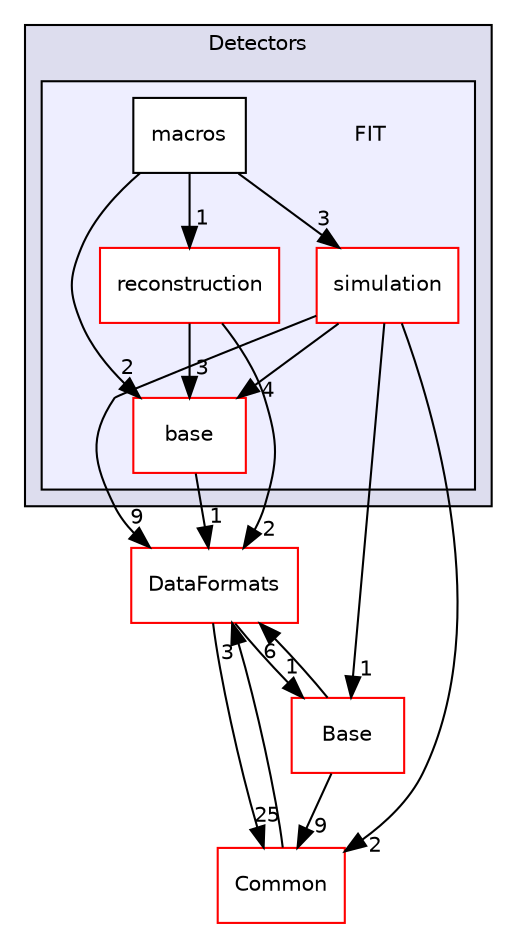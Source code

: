 digraph "/home/travis/build/AliceO2Group/AliceO2/Detectors/FIT" {
  bgcolor=transparent;
  compound=true
  node [ fontsize="10", fontname="Helvetica"];
  edge [ labelfontsize="10", labelfontname="Helvetica"];
  subgraph clusterdir_051dca18e802f8e9474f2e30d29c04e0 {
    graph [ bgcolor="#ddddee", pencolor="black", label="Detectors" fontname="Helvetica", fontsize="10", URL="dir_051dca18e802f8e9474f2e30d29c04e0.html"]
  subgraph clusterdir_d14e88a79bca429480864605ee348cef {
    graph [ bgcolor="#eeeeff", pencolor="black", label="" URL="dir_d14e88a79bca429480864605ee348cef.html"];
    dir_d14e88a79bca429480864605ee348cef [shape=plaintext label="FIT"];
    dir_efd5be80f1ea96799fa313034d485898 [shape=box label="base" color="red" fillcolor="white" style="filled" URL="dir_efd5be80f1ea96799fa313034d485898.html"];
    dir_074551206c959c7d0b908f7ffb656d54 [shape=box label="macros" color="black" fillcolor="white" style="filled" URL="dir_074551206c959c7d0b908f7ffb656d54.html"];
    dir_2c820bed5c411b935519b7bdac22c9ce [shape=box label="reconstruction" color="red" fillcolor="white" style="filled" URL="dir_2c820bed5c411b935519b7bdac22c9ce.html"];
    dir_d961a1fccbdc187b00f8f36febec53be [shape=box label="simulation" color="red" fillcolor="white" style="filled" URL="dir_d961a1fccbdc187b00f8f36febec53be.html"];
  }
  }
  dir_4ab6b4cc6a7edbff49100e9123df213f [shape=box label="Common" color="red" URL="dir_4ab6b4cc6a7edbff49100e9123df213f.html"];
  dir_37c90836491b695b472bf98d1be8336b [shape=box label="Base" color="red" URL="dir_37c90836491b695b472bf98d1be8336b.html"];
  dir_2171f7ec022c5423887b07c69b2f5b48 [shape=box label="DataFormats" color="red" URL="dir_2171f7ec022c5423887b07c69b2f5b48.html"];
  dir_4ab6b4cc6a7edbff49100e9123df213f->dir_2171f7ec022c5423887b07c69b2f5b48 [headlabel="3", labeldistance=1.5 headhref="dir_000016_000054.html"];
  dir_2c820bed5c411b935519b7bdac22c9ce->dir_efd5be80f1ea96799fa313034d485898 [headlabel="3", labeldistance=1.5 headhref="dir_000257_000215.html"];
  dir_2c820bed5c411b935519b7bdac22c9ce->dir_2171f7ec022c5423887b07c69b2f5b48 [headlabel="2", labeldistance=1.5 headhref="dir_000257_000054.html"];
  dir_37c90836491b695b472bf98d1be8336b->dir_4ab6b4cc6a7edbff49100e9123df213f [headlabel="9", labeldistance=1.5 headhref="dir_000157_000016.html"];
  dir_37c90836491b695b472bf98d1be8336b->dir_2171f7ec022c5423887b07c69b2f5b48 [headlabel="6", labeldistance=1.5 headhref="dir_000157_000054.html"];
  dir_d961a1fccbdc187b00f8f36febec53be->dir_4ab6b4cc6a7edbff49100e9123df213f [headlabel="2", labeldistance=1.5 headhref="dir_000164_000016.html"];
  dir_d961a1fccbdc187b00f8f36febec53be->dir_37c90836491b695b472bf98d1be8336b [headlabel="1", labeldistance=1.5 headhref="dir_000164_000157.html"];
  dir_d961a1fccbdc187b00f8f36febec53be->dir_efd5be80f1ea96799fa313034d485898 [headlabel="4", labeldistance=1.5 headhref="dir_000164_000215.html"];
  dir_d961a1fccbdc187b00f8f36febec53be->dir_2171f7ec022c5423887b07c69b2f5b48 [headlabel="9", labeldistance=1.5 headhref="dir_000164_000054.html"];
  dir_efd5be80f1ea96799fa313034d485898->dir_2171f7ec022c5423887b07c69b2f5b48 [headlabel="1", labeldistance=1.5 headhref="dir_000215_000054.html"];
  dir_2171f7ec022c5423887b07c69b2f5b48->dir_4ab6b4cc6a7edbff49100e9123df213f [headlabel="25", labeldistance=1.5 headhref="dir_000054_000016.html"];
  dir_2171f7ec022c5423887b07c69b2f5b48->dir_37c90836491b695b472bf98d1be8336b [headlabel="1", labeldistance=1.5 headhref="dir_000054_000157.html"];
  dir_074551206c959c7d0b908f7ffb656d54->dir_2c820bed5c411b935519b7bdac22c9ce [headlabel="1", labeldistance=1.5 headhref="dir_000256_000257.html"];
  dir_074551206c959c7d0b908f7ffb656d54->dir_d961a1fccbdc187b00f8f36febec53be [headlabel="3", labeldistance=1.5 headhref="dir_000256_000164.html"];
  dir_074551206c959c7d0b908f7ffb656d54->dir_efd5be80f1ea96799fa313034d485898 [headlabel="2", labeldistance=1.5 headhref="dir_000256_000215.html"];
}
